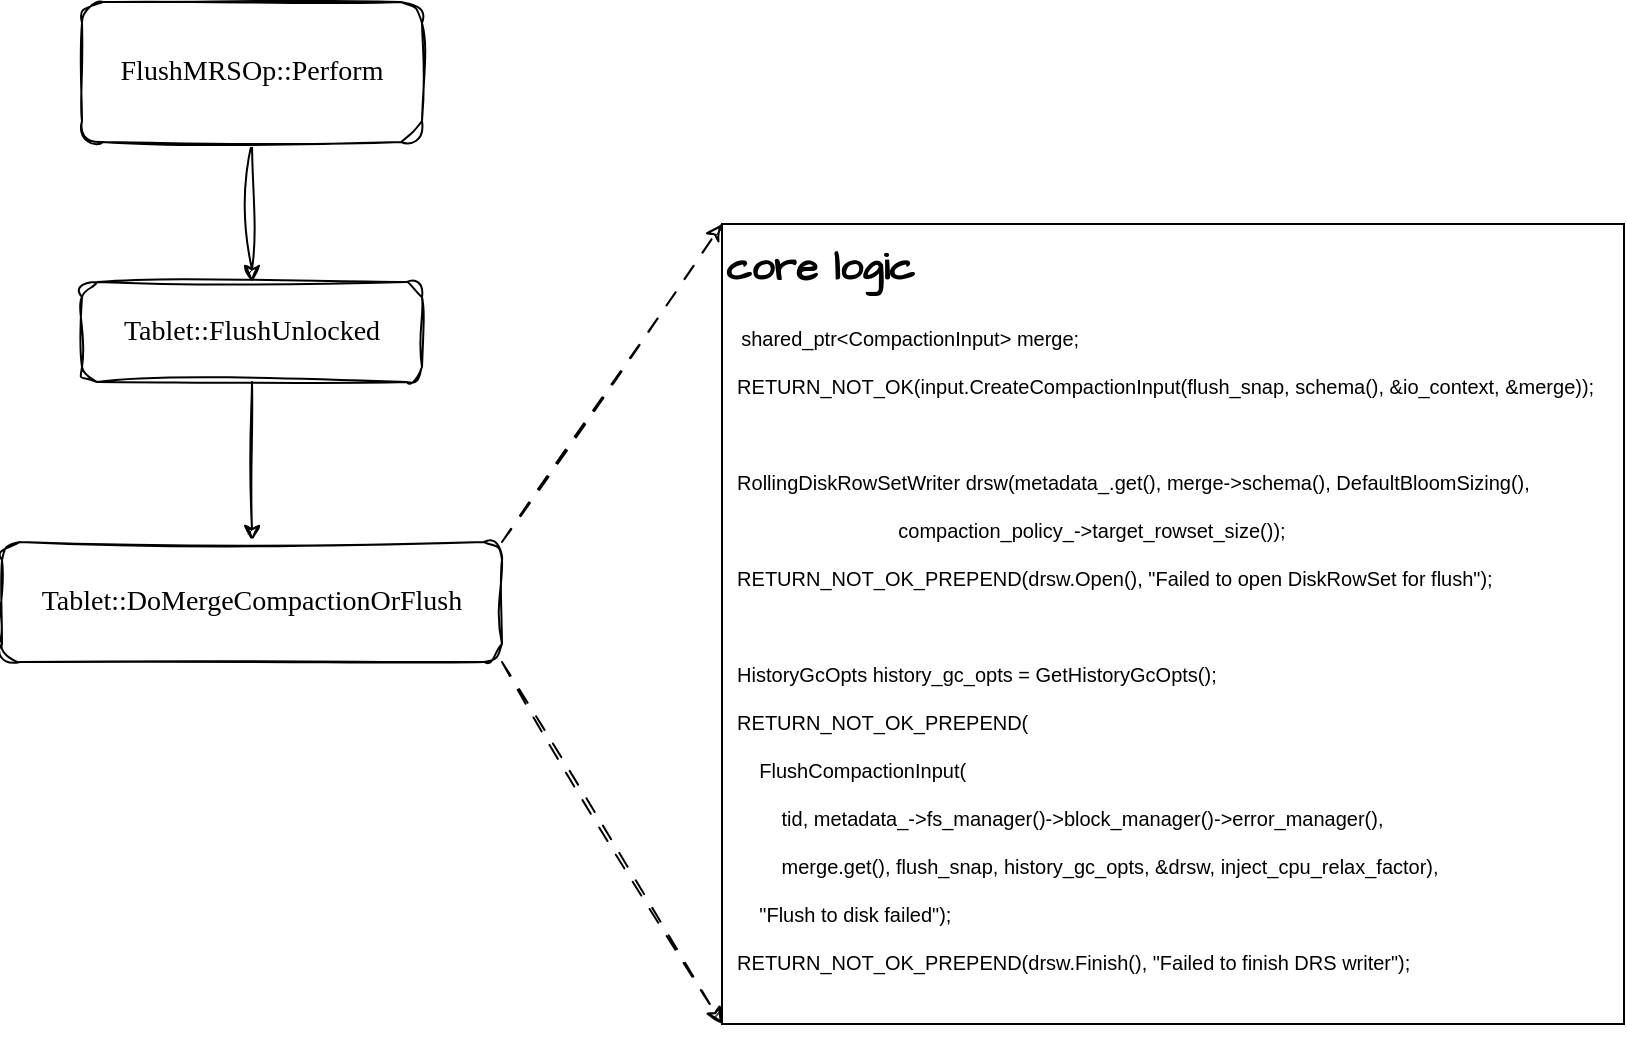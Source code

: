 <mxfile version="28.0.4">
  <diagram name="第 1 页" id="bhQ5RXcVtrIi01IStdyy">
    <mxGraphModel dx="1426" dy="751" grid="0" gridSize="10" guides="1" tooltips="1" connect="1" arrows="1" fold="1" page="0" pageScale="1" pageWidth="827" pageHeight="1169" math="0" shadow="0">
      <root>
        <mxCell id="0" />
        <mxCell id="1" parent="0" />
        <mxCell id="aAAYCU_3mX3JAvbKvT7G-4" style="edgeStyle=orthogonalEdgeStyle;rounded=0;sketch=1;hachureGap=4;jiggle=2;curveFitting=1;orthogonalLoop=1;jettySize=auto;html=1;fontFamily=Architects Daughter;fontSource=https%3A%2F%2Ffonts.googleapis.com%2Fcss%3Ffamily%3DArchitects%2BDaughter;" edge="1" parent="1" source="aAAYCU_3mX3JAvbKvT7G-1" target="aAAYCU_3mX3JAvbKvT7G-2">
          <mxGeometry relative="1" as="geometry" />
        </mxCell>
        <mxCell id="aAAYCU_3mX3JAvbKvT7G-1" value="&lt;font style=&quot;font-size: 14px;&quot; face=&quot;Comic Sans MS&quot;&gt;FlushMRSOp::Perform&lt;/font&gt;" style="rounded=1;whiteSpace=wrap;html=1;sketch=1;hachureGap=4;jiggle=2;curveFitting=1;fontFamily=Architects Daughter;fontSource=https%3A%2F%2Ffonts.googleapis.com%2Fcss%3Ffamily%3DArchitects%2BDaughter;" vertex="1" parent="1">
          <mxGeometry x="270" y="230" width="170" height="70" as="geometry" />
        </mxCell>
        <mxCell id="aAAYCU_3mX3JAvbKvT7G-5" style="edgeStyle=orthogonalEdgeStyle;rounded=0;sketch=1;hachureGap=4;jiggle=2;curveFitting=1;orthogonalLoop=1;jettySize=auto;html=1;fontFamily=Architects Daughter;fontSource=https%3A%2F%2Ffonts.googleapis.com%2Fcss%3Ffamily%3DArchitects%2BDaughter;" edge="1" parent="1" source="aAAYCU_3mX3JAvbKvT7G-2" target="aAAYCU_3mX3JAvbKvT7G-3">
          <mxGeometry relative="1" as="geometry" />
        </mxCell>
        <mxCell id="aAAYCU_3mX3JAvbKvT7G-2" value="&lt;font face=&quot;Comic Sans MS&quot;&gt;&lt;span style=&quot;font-size: 14px;&quot;&gt;Tablet::FlushUnlocked&lt;/span&gt;&lt;/font&gt;" style="rounded=1;whiteSpace=wrap;html=1;sketch=1;hachureGap=4;jiggle=2;curveFitting=1;fontFamily=Architects Daughter;fontSource=https%3A%2F%2Ffonts.googleapis.com%2Fcss%3Ffamily%3DArchitects%2BDaughter;" vertex="1" parent="1">
          <mxGeometry x="270" y="370" width="170" height="50" as="geometry" />
        </mxCell>
        <mxCell id="aAAYCU_3mX3JAvbKvT7G-7" style="rounded=0;sketch=1;hachureGap=4;jiggle=2;curveFitting=1;orthogonalLoop=1;jettySize=auto;html=1;exitX=1;exitY=0;exitDx=0;exitDy=0;entryX=0;entryY=0;entryDx=0;entryDy=0;fontFamily=Architects Daughter;fontSource=https%3A%2F%2Ffonts.googleapis.com%2Fcss%3Ffamily%3DArchitects%2BDaughter;dashed=1;dashPattern=8 8;" edge="1" parent="1" source="aAAYCU_3mX3JAvbKvT7G-3" target="aAAYCU_3mX3JAvbKvT7G-6">
          <mxGeometry relative="1" as="geometry" />
        </mxCell>
        <mxCell id="aAAYCU_3mX3JAvbKvT7G-8" style="rounded=0;sketch=1;hachureGap=4;jiggle=2;curveFitting=1;orthogonalLoop=1;jettySize=auto;html=1;exitX=1;exitY=1;exitDx=0;exitDy=0;entryX=0;entryY=1;entryDx=0;entryDy=0;fontFamily=Architects Daughter;fontSource=https%3A%2F%2Ffonts.googleapis.com%2Fcss%3Ffamily%3DArchitects%2BDaughter;dashed=1;dashPattern=8 8;" edge="1" parent="1" source="aAAYCU_3mX3JAvbKvT7G-3" target="aAAYCU_3mX3JAvbKvT7G-6">
          <mxGeometry relative="1" as="geometry" />
        </mxCell>
        <mxCell id="aAAYCU_3mX3JAvbKvT7G-3" value="&lt;font face=&quot;Comic Sans MS&quot;&gt;&lt;span style=&quot;font-size: 14px;&quot;&gt;Tablet::DoMergeCompactionOrFlush&lt;/span&gt;&lt;/font&gt;" style="rounded=1;whiteSpace=wrap;html=1;sketch=1;hachureGap=4;jiggle=2;curveFitting=1;fontFamily=Architects Daughter;fontSource=https%3A%2F%2Ffonts.googleapis.com%2Fcss%3Ffamily%3DArchitects%2BDaughter;" vertex="1" parent="1">
          <mxGeometry x="230" y="500" width="250" height="60" as="geometry" />
        </mxCell>
        <mxCell id="aAAYCU_3mX3JAvbKvT7G-6" value="&lt;h1 style=&quot;margin-top: 0px;&quot;&gt;&lt;font style=&quot;font-size: 20px;&quot;&gt;core logic&lt;/font&gt;&lt;/h1&gt;&lt;p style=&quot;line-height: 100%;&quot;&gt;&amp;nbsp;&lt;font face=&quot;Helvetica&quot; style=&quot;font-size: 10px;&quot;&gt; shared_ptr&amp;lt;CompactionInput&amp;gt; merge;&lt;/font&gt;&lt;/p&gt;&lt;p style=&quot;line-height: 100%;&quot;&gt;&lt;font face=&quot;Helvetica&quot; style=&quot;font-size: 10px;&quot;&gt;&amp;nbsp; RETURN_NOT_OK(input.CreateCompactionInput(flush_snap, schema(), &amp;amp;io_context, &amp;amp;merge));&lt;/font&gt;&lt;/p&gt;&lt;p style=&quot;line-height: 100%;&quot;&gt;&lt;font face=&quot;Helvetica&quot; style=&quot;font-size: 10px;&quot;&gt;&lt;br&gt;&lt;/font&gt;&lt;/p&gt;&lt;p style=&quot;line-height: 100%;&quot;&gt;&lt;font face=&quot;Helvetica&quot; style=&quot;font-size: 10px;&quot;&gt;&amp;nbsp; RollingDiskRowSetWriter drsw(metadata_.get(), merge-&amp;gt;schema(), DefaultBloomSizing(),&lt;/font&gt;&lt;/p&gt;&lt;p style=&quot;line-height: 100%;&quot;&gt;&lt;font face=&quot;Helvetica&quot; style=&quot;font-size: 10px;&quot;&gt;&amp;nbsp; &amp;nbsp; &amp;nbsp; &amp;nbsp; &amp;nbsp; &amp;nbsp; &amp;nbsp; &amp;nbsp; &amp;nbsp; &amp;nbsp; &amp;nbsp; &amp;nbsp; &amp;nbsp; &amp;nbsp; &amp;nbsp; &amp;nbsp;compaction_policy_-&amp;gt;target_rowset_size());&lt;/font&gt;&lt;/p&gt;&lt;p style=&quot;line-height: 100%;&quot;&gt;&lt;font face=&quot;Helvetica&quot; style=&quot;font-size: 10px;&quot;&gt;&amp;nbsp; RETURN_NOT_OK_PREPEND(drsw.Open(), &quot;Failed to open DiskRowSet for flush&quot;);&lt;/font&gt;&lt;/p&gt;&lt;p style=&quot;line-height: 100%;&quot;&gt;&lt;font face=&quot;Helvetica&quot; style=&quot;font-size: 10px;&quot;&gt;&lt;br&gt;&lt;/font&gt;&lt;/p&gt;&lt;p style=&quot;line-height: 100%;&quot;&gt;&lt;font face=&quot;Helvetica&quot; style=&quot;font-size: 10px;&quot;&gt;&amp;nbsp; HistoryGcOpts history_gc_opts = GetHistoryGcOpts();&lt;/font&gt;&lt;/p&gt;&lt;p style=&quot;line-height: 100%;&quot;&gt;&lt;font face=&quot;Helvetica&quot; style=&quot;font-size: 10px;&quot;&gt;&amp;nbsp; RETURN_NOT_OK_PREPEND(&lt;/font&gt;&lt;/p&gt;&lt;p style=&quot;line-height: 100%;&quot;&gt;&lt;font face=&quot;Helvetica&quot; style=&quot;font-size: 10px;&quot;&gt;&amp;nbsp; &amp;nbsp; &amp;nbsp; FlushCompactionInput(&lt;/font&gt;&lt;/p&gt;&lt;p style=&quot;line-height: 100%;&quot;&gt;&lt;font face=&quot;Helvetica&quot; style=&quot;font-size: 10px;&quot;&gt;&amp;nbsp; &amp;nbsp; &amp;nbsp; &amp;nbsp; &amp;nbsp; tid, metadata_-&amp;gt;fs_manager()-&amp;gt;block_manager()-&amp;gt;error_manager(),&lt;/font&gt;&lt;/p&gt;&lt;p style=&quot;line-height: 100%;&quot;&gt;&lt;font face=&quot;Helvetica&quot; style=&quot;font-size: 10px;&quot;&gt;&amp;nbsp; &amp;nbsp; &amp;nbsp; &amp;nbsp; &amp;nbsp; merge.get(), flush_snap, history_gc_opts, &amp;amp;drsw, inject_cpu_relax_factor),&lt;/font&gt;&lt;/p&gt;&lt;p style=&quot;line-height: 100%;&quot;&gt;&lt;font face=&quot;Helvetica&quot; style=&quot;font-size: 10px;&quot;&gt;&amp;nbsp; &amp;nbsp; &amp;nbsp; &quot;Flush to disk failed&quot;);&lt;/font&gt;&lt;/p&gt;&lt;p style=&quot;line-height: 100%;&quot;&gt;&lt;font face=&quot;Helvetica&quot; style=&quot;font-size: 10px;&quot;&gt;&amp;nbsp; RETURN_NOT_OK_PREPEND(drsw.Finish(), &quot;Failed to finish DRS writer&quot;);&lt;/font&gt;&lt;/p&gt;&lt;div&gt;&lt;br&gt;&lt;/div&gt;" style="text;html=1;whiteSpace=wrap;overflow=hidden;rounded=0;fontFamily=Architects Daughter;fontSource=https%3A%2F%2Ffonts.googleapis.com%2Fcss%3Ffamily%3DArchitects%2BDaughter;strokeColor=default;" vertex="1" parent="1">
          <mxGeometry x="590" y="341" width="451" height="400" as="geometry" />
        </mxCell>
      </root>
    </mxGraphModel>
  </diagram>
</mxfile>
